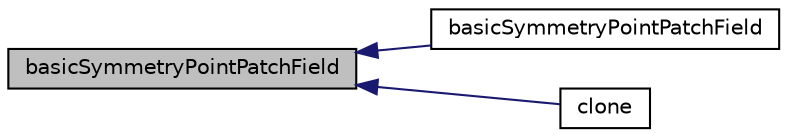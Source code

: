 digraph "basicSymmetryPointPatchField"
{
  bgcolor="transparent";
  edge [fontname="Helvetica",fontsize="10",labelfontname="Helvetica",labelfontsize="10"];
  node [fontname="Helvetica",fontsize="10",shape=record];
  rankdir="LR";
  Node1 [label="basicSymmetryPointPatchField",height=0.2,width=0.4,color="black", fillcolor="grey75", style="filled", fontcolor="black"];
  Node1 -> Node2 [dir="back",color="midnightblue",fontsize="10",style="solid",fontname="Helvetica"];
  Node2 [label="basicSymmetryPointPatchField",height=0.2,width=0.4,color="black",URL="$a00117.html#a06eef90ebe10919022dd46aa7b1d82df",tooltip="Construct from patch, internal field and dictionary. "];
  Node1 -> Node3 [dir="back",color="midnightblue",fontsize="10",style="solid",fontname="Helvetica"];
  Node3 [label="clone",height=0.2,width=0.4,color="black",URL="$a00117.html#a6431868e5129e4147e792c2dacac44ef",tooltip="Construct and return a clone. "];
}
